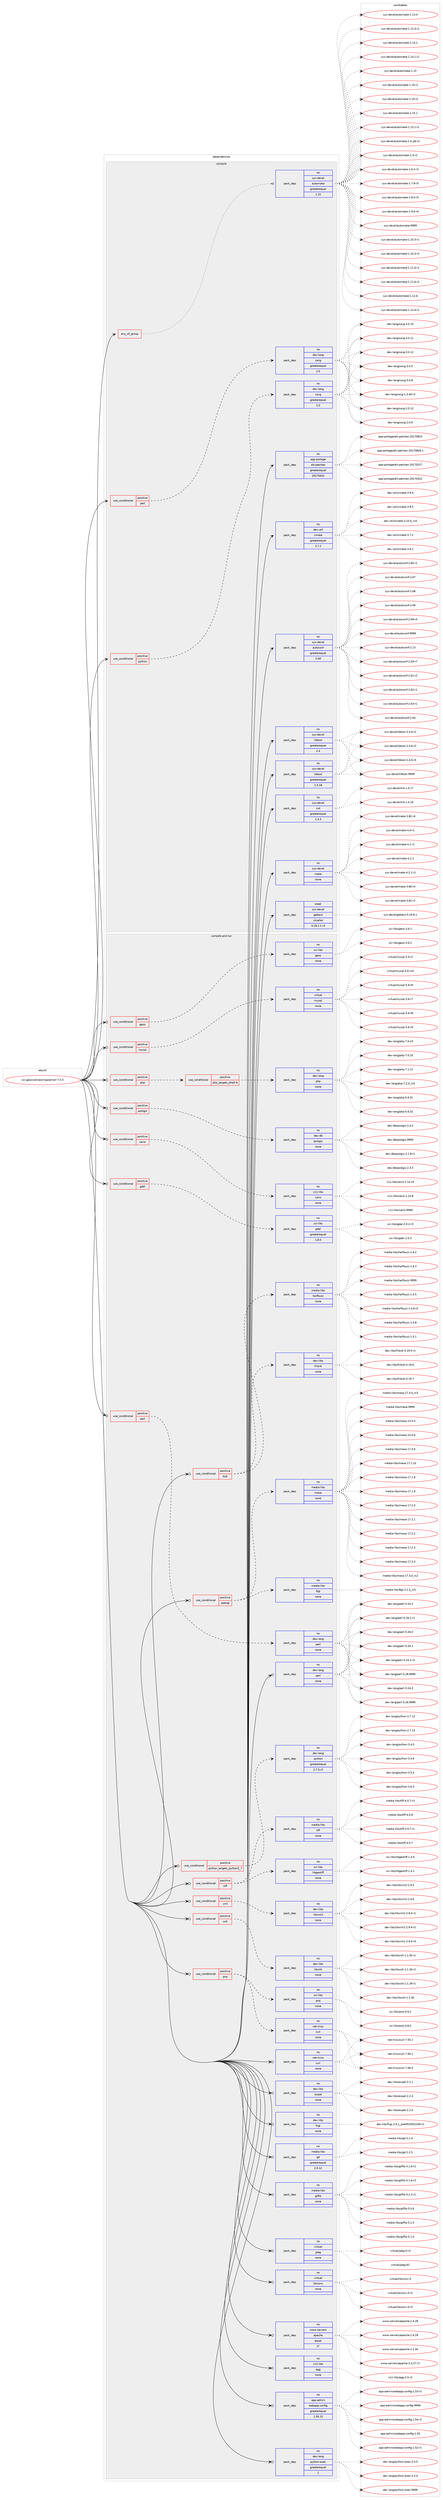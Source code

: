 digraph prolog {

# *************
# Graph options
# *************

newrank=true;
concentrate=true;
compound=true;
graph [rankdir=LR,fontname=Helvetica,fontsize=10,ranksep=1.5];#, ranksep=2.5, nodesep=0.2];
edge  [arrowhead=vee];
node  [fontname=Helvetica,fontsize=10];

# **********
# The ebuild
# **********

subgraph cluster_leftcol {
color=gray;
rank=same;
label=<<i>ebuild</i>>;
id [label="sci-geosciences/mapserver-7.0.3", color=red, width=4, href="../sci-geosciences/mapserver-7.0.3.svg"];
}

# ****************
# The dependencies
# ****************

subgraph cluster_midcol {
color=gray;
label=<<i>dependencies</i>>;
subgraph cluster_compile {
fillcolor="#eeeeee";
style=filled;
label=<<i>compile</i>>;
subgraph any7571 {
dependency448853 [label=<<TABLE BORDER="0" CELLBORDER="1" CELLSPACING="0" CELLPADDING="4"><TR><TD CELLPADDING="10">any_of_group</TD></TR></TABLE>>, shape=none, color=red];subgraph pack331064 {
dependency448854 [label=<<TABLE BORDER="0" CELLBORDER="1" CELLSPACING="0" CELLPADDING="4" WIDTH="220"><TR><TD ROWSPAN="6" CELLPADDING="30">pack_dep</TD></TR><TR><TD WIDTH="110">no</TD></TR><TR><TD>sys-devel</TD></TR><TR><TD>automake</TD></TR><TR><TD>greaterequal</TD></TR><TR><TD>1.15</TD></TR></TABLE>>, shape=none, color=blue];
}
dependency448853:e -> dependency448854:w [weight=20,style="dotted",arrowhead="oinv"];
}
id:e -> dependency448853:w [weight=20,style="solid",arrowhead="vee"];
subgraph cond109969 {
dependency448855 [label=<<TABLE BORDER="0" CELLBORDER="1" CELLSPACING="0" CELLPADDING="4"><TR><TD ROWSPAN="3" CELLPADDING="10">use_conditional</TD></TR><TR><TD>positive</TD></TR><TR><TD>perl</TD></TR></TABLE>>, shape=none, color=red];
subgraph pack331065 {
dependency448856 [label=<<TABLE BORDER="0" CELLBORDER="1" CELLSPACING="0" CELLPADDING="4" WIDTH="220"><TR><TD ROWSPAN="6" CELLPADDING="30">pack_dep</TD></TR><TR><TD WIDTH="110">no</TD></TR><TR><TD>dev-lang</TD></TR><TR><TD>swig</TD></TR><TR><TD>greaterequal</TD></TR><TR><TD>2.0</TD></TR></TABLE>>, shape=none, color=blue];
}
dependency448855:e -> dependency448856:w [weight=20,style="dashed",arrowhead="vee"];
}
id:e -> dependency448855:w [weight=20,style="solid",arrowhead="vee"];
subgraph cond109970 {
dependency448857 [label=<<TABLE BORDER="0" CELLBORDER="1" CELLSPACING="0" CELLPADDING="4"><TR><TD ROWSPAN="3" CELLPADDING="10">use_conditional</TD></TR><TR><TD>positive</TD></TR><TR><TD>python</TD></TR></TABLE>>, shape=none, color=red];
subgraph pack331066 {
dependency448858 [label=<<TABLE BORDER="0" CELLBORDER="1" CELLSPACING="0" CELLPADDING="4" WIDTH="220"><TR><TD ROWSPAN="6" CELLPADDING="30">pack_dep</TD></TR><TR><TD WIDTH="110">no</TD></TR><TR><TD>dev-lang</TD></TR><TR><TD>swig</TD></TR><TR><TD>greaterequal</TD></TR><TR><TD>2.0</TD></TR></TABLE>>, shape=none, color=blue];
}
dependency448857:e -> dependency448858:w [weight=20,style="dashed",arrowhead="vee"];
}
id:e -> dependency448857:w [weight=20,style="solid",arrowhead="vee"];
subgraph pack331067 {
dependency448859 [label=<<TABLE BORDER="0" CELLBORDER="1" CELLSPACING="0" CELLPADDING="4" WIDTH="220"><TR><TD ROWSPAN="6" CELLPADDING="30">pack_dep</TD></TR><TR><TD WIDTH="110">no</TD></TR><TR><TD>app-portage</TD></TR><TR><TD>elt-patches</TD></TR><TR><TD>greaterequal</TD></TR><TR><TD>20170422</TD></TR></TABLE>>, shape=none, color=blue];
}
id:e -> dependency448859:w [weight=20,style="solid",arrowhead="vee"];
subgraph pack331068 {
dependency448860 [label=<<TABLE BORDER="0" CELLBORDER="1" CELLSPACING="0" CELLPADDING="4" WIDTH="220"><TR><TD ROWSPAN="6" CELLPADDING="30">pack_dep</TD></TR><TR><TD WIDTH="110">no</TD></TR><TR><TD>dev-util</TD></TR><TR><TD>cmake</TD></TR><TR><TD>greaterequal</TD></TR><TR><TD>3.7.2</TD></TR></TABLE>>, shape=none, color=blue];
}
id:e -> dependency448860:w [weight=20,style="solid",arrowhead="vee"];
subgraph pack331069 {
dependency448861 [label=<<TABLE BORDER="0" CELLBORDER="1" CELLSPACING="0" CELLPADDING="4" WIDTH="220"><TR><TD ROWSPAN="6" CELLPADDING="30">pack_dep</TD></TR><TR><TD WIDTH="110">no</TD></TR><TR><TD>sys-devel</TD></TR><TR><TD>autoconf</TD></TR><TR><TD>greaterequal</TD></TR><TR><TD>2.69</TD></TR></TABLE>>, shape=none, color=blue];
}
id:e -> dependency448861:w [weight=20,style="solid",arrowhead="vee"];
subgraph pack331070 {
dependency448862 [label=<<TABLE BORDER="0" CELLBORDER="1" CELLSPACING="0" CELLPADDING="4" WIDTH="220"><TR><TD ROWSPAN="6" CELLPADDING="30">pack_dep</TD></TR><TR><TD WIDTH="110">no</TD></TR><TR><TD>sys-devel</TD></TR><TR><TD>libtool</TD></TR><TR><TD>greaterequal</TD></TR><TR><TD>1.5.18</TD></TR></TABLE>>, shape=none, color=blue];
}
id:e -> dependency448862:w [weight=20,style="solid",arrowhead="vee"];
subgraph pack331071 {
dependency448863 [label=<<TABLE BORDER="0" CELLBORDER="1" CELLSPACING="0" CELLPADDING="4" WIDTH="220"><TR><TD ROWSPAN="6" CELLPADDING="30">pack_dep</TD></TR><TR><TD WIDTH="110">no</TD></TR><TR><TD>sys-devel</TD></TR><TR><TD>libtool</TD></TR><TR><TD>greaterequal</TD></TR><TR><TD>2.4</TD></TR></TABLE>>, shape=none, color=blue];
}
id:e -> dependency448863:w [weight=20,style="solid",arrowhead="vee"];
subgraph pack331072 {
dependency448864 [label=<<TABLE BORDER="0" CELLBORDER="1" CELLSPACING="0" CELLPADDING="4" WIDTH="220"><TR><TD ROWSPAN="6" CELLPADDING="30">pack_dep</TD></TR><TR><TD WIDTH="110">no</TD></TR><TR><TD>sys-devel</TD></TR><TR><TD>m4</TD></TR><TR><TD>greaterequal</TD></TR><TR><TD>1.4.3</TD></TR></TABLE>>, shape=none, color=blue];
}
id:e -> dependency448864:w [weight=20,style="solid",arrowhead="vee"];
subgraph pack331073 {
dependency448865 [label=<<TABLE BORDER="0" CELLBORDER="1" CELLSPACING="0" CELLPADDING="4" WIDTH="220"><TR><TD ROWSPAN="6" CELLPADDING="30">pack_dep</TD></TR><TR><TD WIDTH="110">no</TD></TR><TR><TD>sys-devel</TD></TR><TR><TD>make</TD></TR><TR><TD>none</TD></TR><TR><TD></TD></TR></TABLE>>, shape=none, color=blue];
}
id:e -> dependency448865:w [weight=20,style="solid",arrowhead="vee"];
subgraph pack331074 {
dependency448866 [label=<<TABLE BORDER="0" CELLBORDER="1" CELLSPACING="0" CELLPADDING="4" WIDTH="220"><TR><TD ROWSPAN="6" CELLPADDING="30">pack_dep</TD></TR><TR><TD WIDTH="110">weak</TD></TR><TR><TD>sys-devel</TD></TR><TR><TD>gettext</TD></TR><TR><TD>smaller</TD></TR><TR><TD>0.18.1.1-r3</TD></TR></TABLE>>, shape=none, color=blue];
}
id:e -> dependency448866:w [weight=20,style="solid",arrowhead="vee"];
}
subgraph cluster_compileandrun {
fillcolor="#eeeeee";
style=filled;
label=<<i>compile and run</i>>;
subgraph cond109971 {
dependency448867 [label=<<TABLE BORDER="0" CELLBORDER="1" CELLSPACING="0" CELLPADDING="4"><TR><TD ROWSPAN="3" CELLPADDING="10">use_conditional</TD></TR><TR><TD>positive</TD></TR><TR><TD>bidi</TD></TR></TABLE>>, shape=none, color=red];
subgraph pack331075 {
dependency448868 [label=<<TABLE BORDER="0" CELLBORDER="1" CELLSPACING="0" CELLPADDING="4" WIDTH="220"><TR><TD ROWSPAN="6" CELLPADDING="30">pack_dep</TD></TR><TR><TD WIDTH="110">no</TD></TR><TR><TD>dev-libs</TD></TR><TR><TD>fribidi</TD></TR><TR><TD>none</TD></TR><TR><TD></TD></TR></TABLE>>, shape=none, color=blue];
}
dependency448867:e -> dependency448868:w [weight=20,style="dashed",arrowhead="vee"];
subgraph pack331076 {
dependency448869 [label=<<TABLE BORDER="0" CELLBORDER="1" CELLSPACING="0" CELLPADDING="4" WIDTH="220"><TR><TD ROWSPAN="6" CELLPADDING="30">pack_dep</TD></TR><TR><TD WIDTH="110">no</TD></TR><TR><TD>media-libs</TD></TR><TR><TD>harfbuzz</TD></TR><TR><TD>none</TD></TR><TR><TD></TD></TR></TABLE>>, shape=none, color=blue];
}
dependency448867:e -> dependency448869:w [weight=20,style="dashed",arrowhead="vee"];
}
id:e -> dependency448867:w [weight=20,style="solid",arrowhead="odotvee"];
subgraph cond109972 {
dependency448870 [label=<<TABLE BORDER="0" CELLBORDER="1" CELLSPACING="0" CELLPADDING="4"><TR><TD ROWSPAN="3" CELLPADDING="10">use_conditional</TD></TR><TR><TD>positive</TD></TR><TR><TD>cairo</TD></TR></TABLE>>, shape=none, color=red];
subgraph pack331077 {
dependency448871 [label=<<TABLE BORDER="0" CELLBORDER="1" CELLSPACING="0" CELLPADDING="4" WIDTH="220"><TR><TD ROWSPAN="6" CELLPADDING="30">pack_dep</TD></TR><TR><TD WIDTH="110">no</TD></TR><TR><TD>x11-libs</TD></TR><TR><TD>cairo</TD></TR><TR><TD>none</TD></TR><TR><TD></TD></TR></TABLE>>, shape=none, color=blue];
}
dependency448870:e -> dependency448871:w [weight=20,style="dashed",arrowhead="vee"];
}
id:e -> dependency448870:w [weight=20,style="solid",arrowhead="odotvee"];
subgraph cond109973 {
dependency448872 [label=<<TABLE BORDER="0" CELLBORDER="1" CELLSPACING="0" CELLPADDING="4"><TR><TD ROWSPAN="3" CELLPADDING="10">use_conditional</TD></TR><TR><TD>positive</TD></TR><TR><TD>gdal</TD></TR></TABLE>>, shape=none, color=red];
subgraph pack331078 {
dependency448873 [label=<<TABLE BORDER="0" CELLBORDER="1" CELLSPACING="0" CELLPADDING="4" WIDTH="220"><TR><TD ROWSPAN="6" CELLPADDING="30">pack_dep</TD></TR><TR><TD WIDTH="110">no</TD></TR><TR><TD>sci-libs</TD></TR><TR><TD>gdal</TD></TR><TR><TD>greaterequal</TD></TR><TR><TD>1.8.0</TD></TR></TABLE>>, shape=none, color=blue];
}
dependency448872:e -> dependency448873:w [weight=20,style="dashed",arrowhead="vee"];
}
id:e -> dependency448872:w [weight=20,style="solid",arrowhead="odotvee"];
subgraph cond109974 {
dependency448874 [label=<<TABLE BORDER="0" CELLBORDER="1" CELLSPACING="0" CELLPADDING="4"><TR><TD ROWSPAN="3" CELLPADDING="10">use_conditional</TD></TR><TR><TD>positive</TD></TR><TR><TD>geos</TD></TR></TABLE>>, shape=none, color=red];
subgraph pack331079 {
dependency448875 [label=<<TABLE BORDER="0" CELLBORDER="1" CELLSPACING="0" CELLPADDING="4" WIDTH="220"><TR><TD ROWSPAN="6" CELLPADDING="30">pack_dep</TD></TR><TR><TD WIDTH="110">no</TD></TR><TR><TD>sci-libs</TD></TR><TR><TD>geos</TD></TR><TR><TD>none</TD></TR><TR><TD></TD></TR></TABLE>>, shape=none, color=blue];
}
dependency448874:e -> dependency448875:w [weight=20,style="dashed",arrowhead="vee"];
}
id:e -> dependency448874:w [weight=20,style="solid",arrowhead="odotvee"];
subgraph cond109975 {
dependency448876 [label=<<TABLE BORDER="0" CELLBORDER="1" CELLSPACING="0" CELLPADDING="4"><TR><TD ROWSPAN="3" CELLPADDING="10">use_conditional</TD></TR><TR><TD>positive</TD></TR><TR><TD>mysql</TD></TR></TABLE>>, shape=none, color=red];
subgraph pack331080 {
dependency448877 [label=<<TABLE BORDER="0" CELLBORDER="1" CELLSPACING="0" CELLPADDING="4" WIDTH="220"><TR><TD ROWSPAN="6" CELLPADDING="30">pack_dep</TD></TR><TR><TD WIDTH="110">no</TD></TR><TR><TD>virtual</TD></TR><TR><TD>mysql</TD></TR><TR><TD>none</TD></TR><TR><TD></TD></TR></TABLE>>, shape=none, color=blue];
}
dependency448876:e -> dependency448877:w [weight=20,style="dashed",arrowhead="vee"];
}
id:e -> dependency448876:w [weight=20,style="solid",arrowhead="odotvee"];
subgraph cond109976 {
dependency448878 [label=<<TABLE BORDER="0" CELLBORDER="1" CELLSPACING="0" CELLPADDING="4"><TR><TD ROWSPAN="3" CELLPADDING="10">use_conditional</TD></TR><TR><TD>positive</TD></TR><TR><TD>opengl</TD></TR></TABLE>>, shape=none, color=red];
subgraph pack331081 {
dependency448879 [label=<<TABLE BORDER="0" CELLBORDER="1" CELLSPACING="0" CELLPADDING="4" WIDTH="220"><TR><TD ROWSPAN="6" CELLPADDING="30">pack_dep</TD></TR><TR><TD WIDTH="110">no</TD></TR><TR><TD>media-libs</TD></TR><TR><TD>ftgl</TD></TR><TR><TD>none</TD></TR><TR><TD></TD></TR></TABLE>>, shape=none, color=blue];
}
dependency448878:e -> dependency448879:w [weight=20,style="dashed",arrowhead="vee"];
subgraph pack331082 {
dependency448880 [label=<<TABLE BORDER="0" CELLBORDER="1" CELLSPACING="0" CELLPADDING="4" WIDTH="220"><TR><TD ROWSPAN="6" CELLPADDING="30">pack_dep</TD></TR><TR><TD WIDTH="110">no</TD></TR><TR><TD>media-libs</TD></TR><TR><TD>mesa</TD></TR><TR><TD>none</TD></TR><TR><TD></TD></TR></TABLE>>, shape=none, color=blue];
}
dependency448878:e -> dependency448880:w [weight=20,style="dashed",arrowhead="vee"];
}
id:e -> dependency448878:w [weight=20,style="solid",arrowhead="odotvee"];
subgraph cond109977 {
dependency448881 [label=<<TABLE BORDER="0" CELLBORDER="1" CELLSPACING="0" CELLPADDING="4"><TR><TD ROWSPAN="3" CELLPADDING="10">use_conditional</TD></TR><TR><TD>positive</TD></TR><TR><TD>perl</TD></TR></TABLE>>, shape=none, color=red];
subgraph pack331083 {
dependency448882 [label=<<TABLE BORDER="0" CELLBORDER="1" CELLSPACING="0" CELLPADDING="4" WIDTH="220"><TR><TD ROWSPAN="6" CELLPADDING="30">pack_dep</TD></TR><TR><TD WIDTH="110">no</TD></TR><TR><TD>dev-lang</TD></TR><TR><TD>perl</TD></TR><TR><TD>none</TD></TR><TR><TD></TD></TR></TABLE>>, shape=none, color=blue];
}
dependency448881:e -> dependency448882:w [weight=20,style="dashed",arrowhead="vee"];
}
id:e -> dependency448881:w [weight=20,style="solid",arrowhead="odotvee"];
subgraph cond109978 {
dependency448883 [label=<<TABLE BORDER="0" CELLBORDER="1" CELLSPACING="0" CELLPADDING="4"><TR><TD ROWSPAN="3" CELLPADDING="10">use_conditional</TD></TR><TR><TD>positive</TD></TR><TR><TD>php</TD></TR></TABLE>>, shape=none, color=red];
subgraph cond109979 {
dependency448884 [label=<<TABLE BORDER="0" CELLBORDER="1" CELLSPACING="0" CELLPADDING="4"><TR><TD ROWSPAN="3" CELLPADDING="10">use_conditional</TD></TR><TR><TD>positive</TD></TR><TR><TD>php_targets_php5-6</TD></TR></TABLE>>, shape=none, color=red];
subgraph pack331084 {
dependency448885 [label=<<TABLE BORDER="0" CELLBORDER="1" CELLSPACING="0" CELLPADDING="4" WIDTH="220"><TR><TD ROWSPAN="6" CELLPADDING="30">pack_dep</TD></TR><TR><TD WIDTH="110">no</TD></TR><TR><TD>dev-lang</TD></TR><TR><TD>php</TD></TR><TR><TD>none</TD></TR><TR><TD></TD></TR></TABLE>>, shape=none, color=blue];
}
dependency448884:e -> dependency448885:w [weight=20,style="dashed",arrowhead="vee"];
}
dependency448883:e -> dependency448884:w [weight=20,style="dashed",arrowhead="vee"];
}
id:e -> dependency448883:w [weight=20,style="solid",arrowhead="odotvee"];
subgraph cond109980 {
dependency448886 [label=<<TABLE BORDER="0" CELLBORDER="1" CELLSPACING="0" CELLPADDING="4"><TR><TD ROWSPAN="3" CELLPADDING="10">use_conditional</TD></TR><TR><TD>positive</TD></TR><TR><TD>postgis</TD></TR></TABLE>>, shape=none, color=red];
subgraph pack331085 {
dependency448887 [label=<<TABLE BORDER="0" CELLBORDER="1" CELLSPACING="0" CELLPADDING="4" WIDTH="220"><TR><TD ROWSPAN="6" CELLPADDING="30">pack_dep</TD></TR><TR><TD WIDTH="110">no</TD></TR><TR><TD>dev-db</TD></TR><TR><TD>postgis</TD></TR><TR><TD>none</TD></TR><TR><TD></TD></TR></TABLE>>, shape=none, color=blue];
}
dependency448886:e -> dependency448887:w [weight=20,style="dashed",arrowhead="vee"];
}
id:e -> dependency448886:w [weight=20,style="solid",arrowhead="odotvee"];
subgraph cond109981 {
dependency448888 [label=<<TABLE BORDER="0" CELLBORDER="1" CELLSPACING="0" CELLPADDING="4"><TR><TD ROWSPAN="3" CELLPADDING="10">use_conditional</TD></TR><TR><TD>positive</TD></TR><TR><TD>proj</TD></TR></TABLE>>, shape=none, color=red];
subgraph pack331086 {
dependency448889 [label=<<TABLE BORDER="0" CELLBORDER="1" CELLSPACING="0" CELLPADDING="4" WIDTH="220"><TR><TD ROWSPAN="6" CELLPADDING="30">pack_dep</TD></TR><TR><TD WIDTH="110">no</TD></TR><TR><TD>sci-libs</TD></TR><TR><TD>proj</TD></TR><TR><TD>none</TD></TR><TR><TD></TD></TR></TABLE>>, shape=none, color=blue];
}
dependency448888:e -> dependency448889:w [weight=20,style="dashed",arrowhead="vee"];
subgraph pack331087 {
dependency448890 [label=<<TABLE BORDER="0" CELLBORDER="1" CELLSPACING="0" CELLPADDING="4" WIDTH="220"><TR><TD ROWSPAN="6" CELLPADDING="30">pack_dep</TD></TR><TR><TD WIDTH="110">no</TD></TR><TR><TD>net-misc</TD></TR><TR><TD>curl</TD></TR><TR><TD>none</TD></TR><TR><TD></TD></TR></TABLE>>, shape=none, color=blue];
}
dependency448888:e -> dependency448890:w [weight=20,style="dashed",arrowhead="vee"];
}
id:e -> dependency448888:w [weight=20,style="solid",arrowhead="odotvee"];
subgraph cond109982 {
dependency448891 [label=<<TABLE BORDER="0" CELLBORDER="1" CELLSPACING="0" CELLPADDING="4"><TR><TD ROWSPAN="3" CELLPADDING="10">use_conditional</TD></TR><TR><TD>positive</TD></TR><TR><TD>python_targets_python2_7</TD></TR></TABLE>>, shape=none, color=red];
subgraph pack331088 {
dependency448892 [label=<<TABLE BORDER="0" CELLBORDER="1" CELLSPACING="0" CELLPADDING="4" WIDTH="220"><TR><TD ROWSPAN="6" CELLPADDING="30">pack_dep</TD></TR><TR><TD WIDTH="110">no</TD></TR><TR><TD>dev-lang</TD></TR><TR><TD>python</TD></TR><TR><TD>greaterequal</TD></TR><TR><TD>2.7.5-r2</TD></TR></TABLE>>, shape=none, color=blue];
}
dependency448891:e -> dependency448892:w [weight=20,style="dashed",arrowhead="vee"];
}
id:e -> dependency448891:w [weight=20,style="solid",arrowhead="odotvee"];
subgraph cond109983 {
dependency448893 [label=<<TABLE BORDER="0" CELLBORDER="1" CELLSPACING="0" CELLPADDING="4"><TR><TD ROWSPAN="3" CELLPADDING="10">use_conditional</TD></TR><TR><TD>positive</TD></TR><TR><TD>tiff</TD></TR></TABLE>>, shape=none, color=red];
subgraph pack331089 {
dependency448894 [label=<<TABLE BORDER="0" CELLBORDER="1" CELLSPACING="0" CELLPADDING="4" WIDTH="220"><TR><TD ROWSPAN="6" CELLPADDING="30">pack_dep</TD></TR><TR><TD WIDTH="110">no</TD></TR><TR><TD>media-libs</TD></TR><TR><TD>tiff</TD></TR><TR><TD>none</TD></TR><TR><TD></TD></TR></TABLE>>, shape=none, color=blue];
}
dependency448893:e -> dependency448894:w [weight=20,style="dashed",arrowhead="vee"];
subgraph pack331090 {
dependency448895 [label=<<TABLE BORDER="0" CELLBORDER="1" CELLSPACING="0" CELLPADDING="4" WIDTH="220"><TR><TD ROWSPAN="6" CELLPADDING="30">pack_dep</TD></TR><TR><TD WIDTH="110">no</TD></TR><TR><TD>sci-libs</TD></TR><TR><TD>libgeotiff</TD></TR><TR><TD>none</TD></TR><TR><TD></TD></TR></TABLE>>, shape=none, color=blue];
}
dependency448893:e -> dependency448895:w [weight=20,style="dashed",arrowhead="vee"];
}
id:e -> dependency448893:w [weight=20,style="solid",arrowhead="odotvee"];
subgraph cond109984 {
dependency448896 [label=<<TABLE BORDER="0" CELLBORDER="1" CELLSPACING="0" CELLPADDING="4"><TR><TD ROWSPAN="3" CELLPADDING="10">use_conditional</TD></TR><TR><TD>positive</TD></TR><TR><TD>xml</TD></TR></TABLE>>, shape=none, color=red];
subgraph pack331091 {
dependency448897 [label=<<TABLE BORDER="0" CELLBORDER="1" CELLSPACING="0" CELLPADDING="4" WIDTH="220"><TR><TD ROWSPAN="6" CELLPADDING="30">pack_dep</TD></TR><TR><TD WIDTH="110">no</TD></TR><TR><TD>dev-libs</TD></TR><TR><TD>libxml2</TD></TR><TR><TD>none</TD></TR><TR><TD></TD></TR></TABLE>>, shape=none, color=blue];
}
dependency448896:e -> dependency448897:w [weight=20,style="dashed",arrowhead="vee"];
}
id:e -> dependency448896:w [weight=20,style="solid",arrowhead="odotvee"];
subgraph cond109985 {
dependency448898 [label=<<TABLE BORDER="0" CELLBORDER="1" CELLSPACING="0" CELLPADDING="4"><TR><TD ROWSPAN="3" CELLPADDING="10">use_conditional</TD></TR><TR><TD>positive</TD></TR><TR><TD>xslt</TD></TR></TABLE>>, shape=none, color=red];
subgraph pack331092 {
dependency448899 [label=<<TABLE BORDER="0" CELLBORDER="1" CELLSPACING="0" CELLPADDING="4" WIDTH="220"><TR><TD ROWSPAN="6" CELLPADDING="30">pack_dep</TD></TR><TR><TD WIDTH="110">no</TD></TR><TR><TD>dev-libs</TD></TR><TR><TD>libxslt</TD></TR><TR><TD>none</TD></TR><TR><TD></TD></TR></TABLE>>, shape=none, color=blue];
}
dependency448898:e -> dependency448899:w [weight=20,style="dashed",arrowhead="vee"];
}
id:e -> dependency448898:w [weight=20,style="solid",arrowhead="odotvee"];
subgraph pack331093 {
dependency448900 [label=<<TABLE BORDER="0" CELLBORDER="1" CELLSPACING="0" CELLPADDING="4" WIDTH="220"><TR><TD ROWSPAN="6" CELLPADDING="30">pack_dep</TD></TR><TR><TD WIDTH="110">no</TD></TR><TR><TD>app-admin</TD></TR><TR><TD>webapp-config</TD></TR><TR><TD>greaterequal</TD></TR><TR><TD>1.50.15</TD></TR></TABLE>>, shape=none, color=blue];
}
id:e -> dependency448900:w [weight=20,style="solid",arrowhead="odotvee"];
subgraph pack331094 {
dependency448901 [label=<<TABLE BORDER="0" CELLBORDER="1" CELLSPACING="0" CELLPADDING="4" WIDTH="220"><TR><TD ROWSPAN="6" CELLPADDING="30">pack_dep</TD></TR><TR><TD WIDTH="110">no</TD></TR><TR><TD>dev-lang</TD></TR><TR><TD>perl</TD></TR><TR><TD>none</TD></TR><TR><TD></TD></TR></TABLE>>, shape=none, color=blue];
}
id:e -> dependency448901:w [weight=20,style="solid",arrowhead="odotvee"];
subgraph pack331095 {
dependency448902 [label=<<TABLE BORDER="0" CELLBORDER="1" CELLSPACING="0" CELLPADDING="4" WIDTH="220"><TR><TD ROWSPAN="6" CELLPADDING="30">pack_dep</TD></TR><TR><TD WIDTH="110">no</TD></TR><TR><TD>dev-lang</TD></TR><TR><TD>python-exec</TD></TR><TR><TD>greaterequal</TD></TR><TR><TD>2</TD></TR></TABLE>>, shape=none, color=blue];
}
id:e -> dependency448902:w [weight=20,style="solid",arrowhead="odotvee"];
subgraph pack331096 {
dependency448903 [label=<<TABLE BORDER="0" CELLBORDER="1" CELLSPACING="0" CELLPADDING="4" WIDTH="220"><TR><TD ROWSPAN="6" CELLPADDING="30">pack_dep</TD></TR><TR><TD WIDTH="110">no</TD></TR><TR><TD>dev-libs</TD></TR><TR><TD>expat</TD></TR><TR><TD>none</TD></TR><TR><TD></TD></TR></TABLE>>, shape=none, color=blue];
}
id:e -> dependency448903:w [weight=20,style="solid",arrowhead="odotvee"];
subgraph pack331097 {
dependency448904 [label=<<TABLE BORDER="0" CELLBORDER="1" CELLSPACING="0" CELLPADDING="4" WIDTH="220"><TR><TD ROWSPAN="6" CELLPADDING="30">pack_dep</TD></TR><TR><TD WIDTH="110">no</TD></TR><TR><TD>dev-libs</TD></TR><TR><TD>fcgi</TD></TR><TR><TD>none</TD></TR><TR><TD></TD></TR></TABLE>>, shape=none, color=blue];
}
id:e -> dependency448904:w [weight=20,style="solid",arrowhead="odotvee"];
subgraph pack331098 {
dependency448905 [label=<<TABLE BORDER="0" CELLBORDER="1" CELLSPACING="0" CELLPADDING="4" WIDTH="220"><TR><TD ROWSPAN="6" CELLPADDING="30">pack_dep</TD></TR><TR><TD WIDTH="110">no</TD></TR><TR><TD>media-libs</TD></TR><TR><TD>gd</TD></TR><TR><TD>greaterequal</TD></TR><TR><TD>2.0.12</TD></TR></TABLE>>, shape=none, color=blue];
}
id:e -> dependency448905:w [weight=20,style="solid",arrowhead="odotvee"];
subgraph pack331099 {
dependency448906 [label=<<TABLE BORDER="0" CELLBORDER="1" CELLSPACING="0" CELLPADDING="4" WIDTH="220"><TR><TD ROWSPAN="6" CELLPADDING="30">pack_dep</TD></TR><TR><TD WIDTH="110">no</TD></TR><TR><TD>media-libs</TD></TR><TR><TD>giflib</TD></TR><TR><TD>none</TD></TR><TR><TD></TD></TR></TABLE>>, shape=none, color=blue];
}
id:e -> dependency448906:w [weight=20,style="solid",arrowhead="odotvee"];
subgraph pack331100 {
dependency448907 [label=<<TABLE BORDER="0" CELLBORDER="1" CELLSPACING="0" CELLPADDING="4" WIDTH="220"><TR><TD ROWSPAN="6" CELLPADDING="30">pack_dep</TD></TR><TR><TD WIDTH="110">no</TD></TR><TR><TD>net-misc</TD></TR><TR><TD>curl</TD></TR><TR><TD>none</TD></TR><TR><TD></TD></TR></TABLE>>, shape=none, color=blue];
}
id:e -> dependency448907:w [weight=20,style="solid",arrowhead="odotvee"];
subgraph pack331101 {
dependency448908 [label=<<TABLE BORDER="0" CELLBORDER="1" CELLSPACING="0" CELLPADDING="4" WIDTH="220"><TR><TD ROWSPAN="6" CELLPADDING="30">pack_dep</TD></TR><TR><TD WIDTH="110">no</TD></TR><TR><TD>virtual</TD></TR><TR><TD>jpeg</TD></TR><TR><TD>none</TD></TR><TR><TD></TD></TR></TABLE>>, shape=none, color=blue];
}
id:e -> dependency448908:w [weight=20,style="solid",arrowhead="odotvee"];
subgraph pack331102 {
dependency448909 [label=<<TABLE BORDER="0" CELLBORDER="1" CELLSPACING="0" CELLPADDING="4" WIDTH="220"><TR><TD ROWSPAN="6" CELLPADDING="30">pack_dep</TD></TR><TR><TD WIDTH="110">no</TD></TR><TR><TD>virtual</TD></TR><TR><TD>libiconv</TD></TR><TR><TD>none</TD></TR><TR><TD></TD></TR></TABLE>>, shape=none, color=blue];
}
id:e -> dependency448909:w [weight=20,style="solid",arrowhead="odotvee"];
subgraph pack331103 {
dependency448910 [label=<<TABLE BORDER="0" CELLBORDER="1" CELLSPACING="0" CELLPADDING="4" WIDTH="220"><TR><TD ROWSPAN="6" CELLPADDING="30">pack_dep</TD></TR><TR><TD WIDTH="110">no</TD></TR><TR><TD>www-servers</TD></TR><TR><TD>apache</TD></TR><TR><TD>equal</TD></TR><TR><TD>2*</TD></TR></TABLE>>, shape=none, color=blue];
}
id:e -> dependency448910:w [weight=20,style="solid",arrowhead="odotvee"];
subgraph pack331104 {
dependency448911 [label=<<TABLE BORDER="0" CELLBORDER="1" CELLSPACING="0" CELLPADDING="4" WIDTH="220"><TR><TD ROWSPAN="6" CELLPADDING="30">pack_dep</TD></TR><TR><TD WIDTH="110">no</TD></TR><TR><TD>x11-libs</TD></TR><TR><TD>agg</TD></TR><TR><TD>none</TD></TR><TR><TD></TD></TR></TABLE>>, shape=none, color=blue];
}
id:e -> dependency448911:w [weight=20,style="solid",arrowhead="odotvee"];
}
subgraph cluster_run {
fillcolor="#eeeeee";
style=filled;
label=<<i>run</i>>;
}
}

# **************
# The candidates
# **************

subgraph cluster_choices {
rank=same;
color=gray;
label=<<i>candidates</i>>;

subgraph choice331064 {
color=black;
nodesep=1;
choice11512111545100101118101108479711711611110997107101454946494846514511449 [label="sys-devel/automake-1.10.3-r1", color=red, width=4,href="../sys-devel/automake-1.10.3-r1.svg"];
choice11512111545100101118101108479711711611110997107101454946494846514511450 [label="sys-devel/automake-1.10.3-r2", color=red, width=4,href="../sys-devel/automake-1.10.3-r2.svg"];
choice11512111545100101118101108479711711611110997107101454946494946544511449 [label="sys-devel/automake-1.11.6-r1", color=red, width=4,href="../sys-devel/automake-1.11.6-r1.svg"];
choice11512111545100101118101108479711711611110997107101454946494946544511450 [label="sys-devel/automake-1.11.6-r2", color=red, width=4,href="../sys-devel/automake-1.11.6-r2.svg"];
choice1151211154510010111810110847971171161111099710710145494649504654 [label="sys-devel/automake-1.12.6", color=red, width=4,href="../sys-devel/automake-1.12.6.svg"];
choice11512111545100101118101108479711711611110997107101454946495046544511449 [label="sys-devel/automake-1.12.6-r1", color=red, width=4,href="../sys-devel/automake-1.12.6-r1.svg"];
choice1151211154510010111810110847971171161111099710710145494649514652 [label="sys-devel/automake-1.13.4", color=red, width=4,href="../sys-devel/automake-1.13.4.svg"];
choice11512111545100101118101108479711711611110997107101454946495146524511449 [label="sys-devel/automake-1.13.4-r1", color=red, width=4,href="../sys-devel/automake-1.13.4-r1.svg"];
choice1151211154510010111810110847971171161111099710710145494649524649 [label="sys-devel/automake-1.14.1", color=red, width=4,href="../sys-devel/automake-1.14.1.svg"];
choice11512111545100101118101108479711711611110997107101454946495246494511449 [label="sys-devel/automake-1.14.1-r1", color=red, width=4,href="../sys-devel/automake-1.14.1-r1.svg"];
choice115121115451001011181011084797117116111109971071014549464953 [label="sys-devel/automake-1.15", color=red, width=4,href="../sys-devel/automake-1.15.svg"];
choice1151211154510010111810110847971171161111099710710145494649534511449 [label="sys-devel/automake-1.15-r1", color=red, width=4,href="../sys-devel/automake-1.15-r1.svg"];
choice1151211154510010111810110847971171161111099710710145494649534511450 [label="sys-devel/automake-1.15-r2", color=red, width=4,href="../sys-devel/automake-1.15-r2.svg"];
choice1151211154510010111810110847971171161111099710710145494649534649 [label="sys-devel/automake-1.15.1", color=red, width=4,href="../sys-devel/automake-1.15.1.svg"];
choice11512111545100101118101108479711711611110997107101454946495346494511449 [label="sys-devel/automake-1.15.1-r1", color=red, width=4,href="../sys-devel/automake-1.15.1-r1.svg"];
choice115121115451001011181011084797117116111109971071014549465295112544511450 [label="sys-devel/automake-1.4_p6-r2", color=red, width=4,href="../sys-devel/automake-1.4_p6-r2.svg"];
choice11512111545100101118101108479711711611110997107101454946534511450 [label="sys-devel/automake-1.5-r2", color=red, width=4,href="../sys-devel/automake-1.5-r2.svg"];
choice115121115451001011181011084797117116111109971071014549465446514511450 [label="sys-devel/automake-1.6.3-r2", color=red, width=4,href="../sys-devel/automake-1.6.3-r2.svg"];
choice115121115451001011181011084797117116111109971071014549465546574511451 [label="sys-devel/automake-1.7.9-r3", color=red, width=4,href="../sys-devel/automake-1.7.9-r3.svg"];
choice115121115451001011181011084797117116111109971071014549465646534511453 [label="sys-devel/automake-1.8.5-r5", color=red, width=4,href="../sys-devel/automake-1.8.5-r5.svg"];
choice115121115451001011181011084797117116111109971071014549465746544511452 [label="sys-devel/automake-1.9.6-r4", color=red, width=4,href="../sys-devel/automake-1.9.6-r4.svg"];
choice115121115451001011181011084797117116111109971071014557575757 [label="sys-devel/automake-9999", color=red, width=4,href="../sys-devel/automake-9999.svg"];
dependency448854:e -> choice11512111545100101118101108479711711611110997107101454946494846514511449:w [style=dotted,weight="100"];
dependency448854:e -> choice11512111545100101118101108479711711611110997107101454946494846514511450:w [style=dotted,weight="100"];
dependency448854:e -> choice11512111545100101118101108479711711611110997107101454946494946544511449:w [style=dotted,weight="100"];
dependency448854:e -> choice11512111545100101118101108479711711611110997107101454946494946544511450:w [style=dotted,weight="100"];
dependency448854:e -> choice1151211154510010111810110847971171161111099710710145494649504654:w [style=dotted,weight="100"];
dependency448854:e -> choice11512111545100101118101108479711711611110997107101454946495046544511449:w [style=dotted,weight="100"];
dependency448854:e -> choice1151211154510010111810110847971171161111099710710145494649514652:w [style=dotted,weight="100"];
dependency448854:e -> choice11512111545100101118101108479711711611110997107101454946495146524511449:w [style=dotted,weight="100"];
dependency448854:e -> choice1151211154510010111810110847971171161111099710710145494649524649:w [style=dotted,weight="100"];
dependency448854:e -> choice11512111545100101118101108479711711611110997107101454946495246494511449:w [style=dotted,weight="100"];
dependency448854:e -> choice115121115451001011181011084797117116111109971071014549464953:w [style=dotted,weight="100"];
dependency448854:e -> choice1151211154510010111810110847971171161111099710710145494649534511449:w [style=dotted,weight="100"];
dependency448854:e -> choice1151211154510010111810110847971171161111099710710145494649534511450:w [style=dotted,weight="100"];
dependency448854:e -> choice1151211154510010111810110847971171161111099710710145494649534649:w [style=dotted,weight="100"];
dependency448854:e -> choice11512111545100101118101108479711711611110997107101454946495346494511449:w [style=dotted,weight="100"];
dependency448854:e -> choice115121115451001011181011084797117116111109971071014549465295112544511450:w [style=dotted,weight="100"];
dependency448854:e -> choice11512111545100101118101108479711711611110997107101454946534511450:w [style=dotted,weight="100"];
dependency448854:e -> choice115121115451001011181011084797117116111109971071014549465446514511450:w [style=dotted,weight="100"];
dependency448854:e -> choice115121115451001011181011084797117116111109971071014549465546574511451:w [style=dotted,weight="100"];
dependency448854:e -> choice115121115451001011181011084797117116111109971071014549465646534511453:w [style=dotted,weight="100"];
dependency448854:e -> choice115121115451001011181011084797117116111109971071014549465746544511452:w [style=dotted,weight="100"];
dependency448854:e -> choice115121115451001011181011084797117116111109971071014557575757:w [style=dotted,weight="100"];
}
subgraph choice331065 {
color=black;
nodesep=1;
choice100101118451089711010347115119105103454946514652484511450 [label="dev-lang/swig-1.3.40-r2", color=red, width=4,href="../dev-lang/swig-1.3.40-r2.svg"];
choice10010111845108971101034711511910510345504648464950 [label="dev-lang/swig-2.0.12", color=red, width=4,href="../dev-lang/swig-2.0.12.svg"];
choice100101118451089711010347115119105103455046484657 [label="dev-lang/swig-2.0.9", color=red, width=4,href="../dev-lang/swig-2.0.9.svg"];
choice10010111845108971101034711511910510345514648464948 [label="dev-lang/swig-3.0.10", color=red, width=4,href="../dev-lang/swig-3.0.10.svg"];
choice10010111845108971101034711511910510345514648464949 [label="dev-lang/swig-3.0.11", color=red, width=4,href="../dev-lang/swig-3.0.11.svg"];
choice10010111845108971101034711511910510345514648464950 [label="dev-lang/swig-3.0.12", color=red, width=4,href="../dev-lang/swig-3.0.12.svg"];
choice100101118451089711010347115119105103455146484653 [label="dev-lang/swig-3.0.5", color=red, width=4,href="../dev-lang/swig-3.0.5.svg"];
choice100101118451089711010347115119105103455146484656 [label="dev-lang/swig-3.0.8", color=red, width=4,href="../dev-lang/swig-3.0.8.svg"];
dependency448856:e -> choice100101118451089711010347115119105103454946514652484511450:w [style=dotted,weight="100"];
dependency448856:e -> choice10010111845108971101034711511910510345504648464950:w [style=dotted,weight="100"];
dependency448856:e -> choice100101118451089711010347115119105103455046484657:w [style=dotted,weight="100"];
dependency448856:e -> choice10010111845108971101034711511910510345514648464948:w [style=dotted,weight="100"];
dependency448856:e -> choice10010111845108971101034711511910510345514648464949:w [style=dotted,weight="100"];
dependency448856:e -> choice10010111845108971101034711511910510345514648464950:w [style=dotted,weight="100"];
dependency448856:e -> choice100101118451089711010347115119105103455146484653:w [style=dotted,weight="100"];
dependency448856:e -> choice100101118451089711010347115119105103455146484656:w [style=dotted,weight="100"];
}
subgraph choice331066 {
color=black;
nodesep=1;
choice100101118451089711010347115119105103454946514652484511450 [label="dev-lang/swig-1.3.40-r2", color=red, width=4,href="../dev-lang/swig-1.3.40-r2.svg"];
choice10010111845108971101034711511910510345504648464950 [label="dev-lang/swig-2.0.12", color=red, width=4,href="../dev-lang/swig-2.0.12.svg"];
choice100101118451089711010347115119105103455046484657 [label="dev-lang/swig-2.0.9", color=red, width=4,href="../dev-lang/swig-2.0.9.svg"];
choice10010111845108971101034711511910510345514648464948 [label="dev-lang/swig-3.0.10", color=red, width=4,href="../dev-lang/swig-3.0.10.svg"];
choice10010111845108971101034711511910510345514648464949 [label="dev-lang/swig-3.0.11", color=red, width=4,href="../dev-lang/swig-3.0.11.svg"];
choice10010111845108971101034711511910510345514648464950 [label="dev-lang/swig-3.0.12", color=red, width=4,href="../dev-lang/swig-3.0.12.svg"];
choice100101118451089711010347115119105103455146484653 [label="dev-lang/swig-3.0.5", color=red, width=4,href="../dev-lang/swig-3.0.5.svg"];
choice100101118451089711010347115119105103455146484656 [label="dev-lang/swig-3.0.8", color=red, width=4,href="../dev-lang/swig-3.0.8.svg"];
dependency448858:e -> choice100101118451089711010347115119105103454946514652484511450:w [style=dotted,weight="100"];
dependency448858:e -> choice10010111845108971101034711511910510345504648464950:w [style=dotted,weight="100"];
dependency448858:e -> choice100101118451089711010347115119105103455046484657:w [style=dotted,weight="100"];
dependency448858:e -> choice10010111845108971101034711511910510345514648464948:w [style=dotted,weight="100"];
dependency448858:e -> choice10010111845108971101034711511910510345514648464949:w [style=dotted,weight="100"];
dependency448858:e -> choice10010111845108971101034711511910510345514648464950:w [style=dotted,weight="100"];
dependency448858:e -> choice100101118451089711010347115119105103455146484653:w [style=dotted,weight="100"];
dependency448858:e -> choice100101118451089711010347115119105103455146484656:w [style=dotted,weight="100"];
}
subgraph choice331067 {
color=black;
nodesep=1;
choice97112112451121111141169710310147101108116451129711699104101115455048495548514955 [label="app-portage/elt-patches-20170317", color=red, width=4,href="../app-portage/elt-patches-20170317.svg"];
choice97112112451121111141169710310147101108116451129711699104101115455048495548525050 [label="app-portage/elt-patches-20170422", color=red, width=4,href="../app-portage/elt-patches-20170422.svg"];
choice97112112451121111141169710310147101108116451129711699104101115455048495548564953 [label="app-portage/elt-patches-20170815", color=red, width=4,href="../app-portage/elt-patches-20170815.svg"];
choice971121124511211111411697103101471011081164511297116991041011154550484955485650544649 [label="app-portage/elt-patches-20170826.1", color=red, width=4,href="../app-portage/elt-patches-20170826.1.svg"];
dependency448859:e -> choice97112112451121111141169710310147101108116451129711699104101115455048495548514955:w [style=dotted,weight="100"];
dependency448859:e -> choice97112112451121111141169710310147101108116451129711699104101115455048495548525050:w [style=dotted,weight="100"];
dependency448859:e -> choice97112112451121111141169710310147101108116451129711699104101115455048495548564953:w [style=dotted,weight="100"];
dependency448859:e -> choice971121124511211111411697103101471011081164511297116991041011154550484955485650544649:w [style=dotted,weight="100"];
}
subgraph choice331068 {
color=black;
nodesep=1;
choice1001011184511711610510847991099710710145514649484648951149952 [label="dev-util/cmake-3.10.0_rc4", color=red, width=4,href="../dev-util/cmake-3.10.0_rc4.svg"];
choice10010111845117116105108479910997107101455146554650 [label="dev-util/cmake-3.7.2", color=red, width=4,href="../dev-util/cmake-3.7.2.svg"];
choice10010111845117116105108479910997107101455146564650 [label="dev-util/cmake-3.8.2", color=red, width=4,href="../dev-util/cmake-3.8.2.svg"];
choice10010111845117116105108479910997107101455146574652 [label="dev-util/cmake-3.9.4", color=red, width=4,href="../dev-util/cmake-3.9.4.svg"];
choice10010111845117116105108479910997107101455146574653 [label="dev-util/cmake-3.9.5", color=red, width=4,href="../dev-util/cmake-3.9.5.svg"];
dependency448860:e -> choice1001011184511711610510847991099710710145514649484648951149952:w [style=dotted,weight="100"];
dependency448860:e -> choice10010111845117116105108479910997107101455146554650:w [style=dotted,weight="100"];
dependency448860:e -> choice10010111845117116105108479910997107101455146564650:w [style=dotted,weight="100"];
dependency448860:e -> choice10010111845117116105108479910997107101455146574652:w [style=dotted,weight="100"];
dependency448860:e -> choice10010111845117116105108479910997107101455146574653:w [style=dotted,weight="100"];
}
subgraph choice331069 {
color=black;
nodesep=1;
choice115121115451001011181011084797117116111991111101024550464951 [label="sys-devel/autoconf-2.13", color=red, width=4,href="../sys-devel/autoconf-2.13.svg"];
choice1151211154510010111810110847971171161119911111010245504653574511455 [label="sys-devel/autoconf-2.59-r7", color=red, width=4,href="../sys-devel/autoconf-2.59-r7.svg"];
choice1151211154510010111810110847971171161119911111010245504654494511450 [label="sys-devel/autoconf-2.61-r2", color=red, width=4,href="../sys-devel/autoconf-2.61-r2.svg"];
choice1151211154510010111810110847971171161119911111010245504654504511449 [label="sys-devel/autoconf-2.62-r1", color=red, width=4,href="../sys-devel/autoconf-2.62-r1.svg"];
choice1151211154510010111810110847971171161119911111010245504654514511449 [label="sys-devel/autoconf-2.63-r1", color=red, width=4,href="../sys-devel/autoconf-2.63-r1.svg"];
choice115121115451001011181011084797117116111991111101024550465452 [label="sys-devel/autoconf-2.64", color=red, width=4,href="../sys-devel/autoconf-2.64.svg"];
choice1151211154510010111810110847971171161119911111010245504654534511449 [label="sys-devel/autoconf-2.65-r1", color=red, width=4,href="../sys-devel/autoconf-2.65-r1.svg"];
choice115121115451001011181011084797117116111991111101024550465455 [label="sys-devel/autoconf-2.67", color=red, width=4,href="../sys-devel/autoconf-2.67.svg"];
choice115121115451001011181011084797117116111991111101024550465456 [label="sys-devel/autoconf-2.68", color=red, width=4,href="../sys-devel/autoconf-2.68.svg"];
choice115121115451001011181011084797117116111991111101024550465457 [label="sys-devel/autoconf-2.69", color=red, width=4,href="../sys-devel/autoconf-2.69.svg"];
choice1151211154510010111810110847971171161119911111010245504654574511452 [label="sys-devel/autoconf-2.69-r4", color=red, width=4,href="../sys-devel/autoconf-2.69-r4.svg"];
choice115121115451001011181011084797117116111991111101024557575757 [label="sys-devel/autoconf-9999", color=red, width=4,href="../sys-devel/autoconf-9999.svg"];
dependency448861:e -> choice115121115451001011181011084797117116111991111101024550464951:w [style=dotted,weight="100"];
dependency448861:e -> choice1151211154510010111810110847971171161119911111010245504653574511455:w [style=dotted,weight="100"];
dependency448861:e -> choice1151211154510010111810110847971171161119911111010245504654494511450:w [style=dotted,weight="100"];
dependency448861:e -> choice1151211154510010111810110847971171161119911111010245504654504511449:w [style=dotted,weight="100"];
dependency448861:e -> choice1151211154510010111810110847971171161119911111010245504654514511449:w [style=dotted,weight="100"];
dependency448861:e -> choice115121115451001011181011084797117116111991111101024550465452:w [style=dotted,weight="100"];
dependency448861:e -> choice1151211154510010111810110847971171161119911111010245504654534511449:w [style=dotted,weight="100"];
dependency448861:e -> choice115121115451001011181011084797117116111991111101024550465455:w [style=dotted,weight="100"];
dependency448861:e -> choice115121115451001011181011084797117116111991111101024550465456:w [style=dotted,weight="100"];
dependency448861:e -> choice115121115451001011181011084797117116111991111101024550465457:w [style=dotted,weight="100"];
dependency448861:e -> choice1151211154510010111810110847971171161119911111010245504654574511452:w [style=dotted,weight="100"];
dependency448861:e -> choice115121115451001011181011084797117116111991111101024557575757:w [style=dotted,weight="100"];
}
subgraph choice331070 {
color=black;
nodesep=1;
choice1151211154510010111810110847108105981161111111084550465246544511450 [label="sys-devel/libtool-2.4.6-r2", color=red, width=4,href="../sys-devel/libtool-2.4.6-r2.svg"];
choice1151211154510010111810110847108105981161111111084550465246544511451 [label="sys-devel/libtool-2.4.6-r3", color=red, width=4,href="../sys-devel/libtool-2.4.6-r3.svg"];
choice1151211154510010111810110847108105981161111111084550465246544511452 [label="sys-devel/libtool-2.4.6-r4", color=red, width=4,href="../sys-devel/libtool-2.4.6-r4.svg"];
choice1151211154510010111810110847108105981161111111084557575757 [label="sys-devel/libtool-9999", color=red, width=4,href="../sys-devel/libtool-9999.svg"];
dependency448862:e -> choice1151211154510010111810110847108105981161111111084550465246544511450:w [style=dotted,weight="100"];
dependency448862:e -> choice1151211154510010111810110847108105981161111111084550465246544511451:w [style=dotted,weight="100"];
dependency448862:e -> choice1151211154510010111810110847108105981161111111084550465246544511452:w [style=dotted,weight="100"];
dependency448862:e -> choice1151211154510010111810110847108105981161111111084557575757:w [style=dotted,weight="100"];
}
subgraph choice331071 {
color=black;
nodesep=1;
choice1151211154510010111810110847108105981161111111084550465246544511450 [label="sys-devel/libtool-2.4.6-r2", color=red, width=4,href="../sys-devel/libtool-2.4.6-r2.svg"];
choice1151211154510010111810110847108105981161111111084550465246544511451 [label="sys-devel/libtool-2.4.6-r3", color=red, width=4,href="../sys-devel/libtool-2.4.6-r3.svg"];
choice1151211154510010111810110847108105981161111111084550465246544511452 [label="sys-devel/libtool-2.4.6-r4", color=red, width=4,href="../sys-devel/libtool-2.4.6-r4.svg"];
choice1151211154510010111810110847108105981161111111084557575757 [label="sys-devel/libtool-9999", color=red, width=4,href="../sys-devel/libtool-9999.svg"];
dependency448863:e -> choice1151211154510010111810110847108105981161111111084550465246544511450:w [style=dotted,weight="100"];
dependency448863:e -> choice1151211154510010111810110847108105981161111111084550465246544511451:w [style=dotted,weight="100"];
dependency448863:e -> choice1151211154510010111810110847108105981161111111084550465246544511452:w [style=dotted,weight="100"];
dependency448863:e -> choice1151211154510010111810110847108105981161111111084557575757:w [style=dotted,weight="100"];
}
subgraph choice331072 {
color=black;
nodesep=1;
choice11512111545100101118101108471095245494652464955 [label="sys-devel/m4-1.4.17", color=red, width=4,href="../sys-devel/m4-1.4.17.svg"];
choice11512111545100101118101108471095245494652464956 [label="sys-devel/m4-1.4.18", color=red, width=4,href="../sys-devel/m4-1.4.18.svg"];
dependency448864:e -> choice11512111545100101118101108471095245494652464955:w [style=dotted,weight="100"];
dependency448864:e -> choice11512111545100101118101108471095245494652464956:w [style=dotted,weight="100"];
}
subgraph choice331073 {
color=black;
nodesep=1;
choice11512111545100101118101108471099710710145514656484511452 [label="sys-devel/make-3.80-r4", color=red, width=4,href="../sys-devel/make-3.80-r4.svg"];
choice11512111545100101118101108471099710710145514656494511450 [label="sys-devel/make-3.81-r2", color=red, width=4,href="../sys-devel/make-3.81-r2.svg"];
choice11512111545100101118101108471099710710145514656504511452 [label="sys-devel/make-3.82-r4", color=red, width=4,href="../sys-devel/make-3.82-r4.svg"];
choice115121115451001011181011084710997107101455246484511449 [label="sys-devel/make-4.0-r1", color=red, width=4,href="../sys-devel/make-4.0-r1.svg"];
choice115121115451001011181011084710997107101455246494511449 [label="sys-devel/make-4.1-r1", color=red, width=4,href="../sys-devel/make-4.1-r1.svg"];
choice115121115451001011181011084710997107101455246504649 [label="sys-devel/make-4.2.1", color=red, width=4,href="../sys-devel/make-4.2.1.svg"];
choice1151211154510010111810110847109971071014552465046494511449 [label="sys-devel/make-4.2.1-r1", color=red, width=4,href="../sys-devel/make-4.2.1-r1.svg"];
dependency448865:e -> choice11512111545100101118101108471099710710145514656484511452:w [style=dotted,weight="100"];
dependency448865:e -> choice11512111545100101118101108471099710710145514656494511450:w [style=dotted,weight="100"];
dependency448865:e -> choice11512111545100101118101108471099710710145514656504511452:w [style=dotted,weight="100"];
dependency448865:e -> choice115121115451001011181011084710997107101455246484511449:w [style=dotted,weight="100"];
dependency448865:e -> choice115121115451001011181011084710997107101455246494511449:w [style=dotted,weight="100"];
dependency448865:e -> choice115121115451001011181011084710997107101455246504649:w [style=dotted,weight="100"];
dependency448865:e -> choice1151211154510010111810110847109971071014552465046494511449:w [style=dotted,weight="100"];
}
subgraph choice331074 {
color=black;
nodesep=1;
choice1151211154510010111810110847103101116116101120116454846495746564649 [label="sys-devel/gettext-0.19.8.1", color=red, width=4,href="../sys-devel/gettext-0.19.8.1.svg"];
dependency448866:e -> choice1151211154510010111810110847103101116116101120116454846495746564649:w [style=dotted,weight="100"];
}
subgraph choice331075 {
color=black;
nodesep=1;
choice10010111845108105981154710211410598105100105454846495746534511449 [label="dev-libs/fribidi-0.19.5-r1", color=red, width=4,href="../dev-libs/fribidi-0.19.5-r1.svg"];
choice1001011184510810598115471021141059810510010545484649574654 [label="dev-libs/fribidi-0.19.6", color=red, width=4,href="../dev-libs/fribidi-0.19.6.svg"];
choice1001011184510810598115471021141059810510010545484649574655 [label="dev-libs/fribidi-0.19.7", color=red, width=4,href="../dev-libs/fribidi-0.19.7.svg"];
dependency448868:e -> choice10010111845108105981154710211410598105100105454846495746534511449:w [style=dotted,weight="100"];
dependency448868:e -> choice1001011184510810598115471021141059810510010545484649574654:w [style=dotted,weight="100"];
dependency448868:e -> choice1001011184510810598115471021141059810510010545484649574655:w [style=dotted,weight="100"];
}
subgraph choice331076 {
color=black;
nodesep=1;
choice109101100105974510810598115471049711410298117122122454946524653 [label="media-libs/harfbuzz-1.4.5", color=red, width=4,href="../media-libs/harfbuzz-1.4.5.svg"];
choice1091011001059745108105981154710497114102981171221224549465246544511450 [label="media-libs/harfbuzz-1.4.6-r2", color=red, width=4,href="../media-libs/harfbuzz-1.4.6-r2.svg"];
choice109101100105974510810598115471049711410298117122122454946524656 [label="media-libs/harfbuzz-1.4.8", color=red, width=4,href="../media-libs/harfbuzz-1.4.8.svg"];
choice109101100105974510810598115471049711410298117122122454946534649 [label="media-libs/harfbuzz-1.5.1", color=red, width=4,href="../media-libs/harfbuzz-1.5.1.svg"];
choice109101100105974510810598115471049711410298117122122454946544650 [label="media-libs/harfbuzz-1.6.2", color=red, width=4,href="../media-libs/harfbuzz-1.6.2.svg"];
choice109101100105974510810598115471049711410298117122122454946544651 [label="media-libs/harfbuzz-1.6.3", color=red, width=4,href="../media-libs/harfbuzz-1.6.3.svg"];
choice1091011001059745108105981154710497114102981171221224557575757 [label="media-libs/harfbuzz-9999", color=red, width=4,href="../media-libs/harfbuzz-9999.svg"];
dependency448869:e -> choice109101100105974510810598115471049711410298117122122454946524653:w [style=dotted,weight="100"];
dependency448869:e -> choice1091011001059745108105981154710497114102981171221224549465246544511450:w [style=dotted,weight="100"];
dependency448869:e -> choice109101100105974510810598115471049711410298117122122454946524656:w [style=dotted,weight="100"];
dependency448869:e -> choice109101100105974510810598115471049711410298117122122454946534649:w [style=dotted,weight="100"];
dependency448869:e -> choice109101100105974510810598115471049711410298117122122454946544650:w [style=dotted,weight="100"];
dependency448869:e -> choice109101100105974510810598115471049711410298117122122454946544651:w [style=dotted,weight="100"];
dependency448869:e -> choice1091011001059745108105981154710497114102981171221224557575757:w [style=dotted,weight="100"];
}
subgraph choice331077 {
color=black;
nodesep=1;
choice120494945108105981154799971051141114549464952464948 [label="x11-libs/cairo-1.14.10", color=red, width=4,href="../x11-libs/cairo-1.14.10.svg"];
choice1204949451081059811547999710511411145494649524656 [label="x11-libs/cairo-1.14.8", color=red, width=4,href="../x11-libs/cairo-1.14.8.svg"];
choice120494945108105981154799971051141114557575757 [label="x11-libs/cairo-9999", color=red, width=4,href="../x11-libs/cairo-9999.svg"];
dependency448871:e -> choice120494945108105981154799971051141114549464952464948:w [style=dotted,weight="100"];
dependency448871:e -> choice1204949451081059811547999710511411145494649524656:w [style=dotted,weight="100"];
dependency448871:e -> choice120494945108105981154799971051141114557575757:w [style=dotted,weight="100"];
}
subgraph choice331078 {
color=black;
nodesep=1;
choice11599105451081059811547103100971084550464846504511451 [label="sci-libs/gdal-2.0.2-r3", color=red, width=4,href="../sci-libs/gdal-2.0.2-r3.svg"];
choice1159910545108105981154710310097108455046484651 [label="sci-libs/gdal-2.0.3", color=red, width=4,href="../sci-libs/gdal-2.0.3.svg"];
dependency448873:e -> choice11599105451081059811547103100971084550464846504511451:w [style=dotted,weight="100"];
dependency448873:e -> choice1159910545108105981154710310097108455046484651:w [style=dotted,weight="100"];
}
subgraph choice331079 {
color=black;
nodesep=1;
choice11599105451081059811547103101111115455146544649 [label="sci-libs/geos-3.6.1", color=red, width=4,href="../sci-libs/geos-3.6.1.svg"];
choice11599105451081059811547103101111115455146544650 [label="sci-libs/geos-3.6.2", color=red, width=4,href="../sci-libs/geos-3.6.2.svg"];
dependency448875:e -> choice11599105451081059811547103101111115455146544649:w [style=dotted,weight="100"];
dependency448875:e -> choice11599105451081059811547103101111115455146544650:w [style=dotted,weight="100"];
}
subgraph choice331080 {
color=black;
nodesep=1;
choice1181051141161179710847109121115113108455346534511449 [label="virtual/mysql-5.5-r1", color=red, width=4,href="../virtual/mysql-5.5-r1.svg"];
choice118105114116117971084710912111511310845534654451144948 [label="virtual/mysql-5.6-r10", color=red, width=4,href="../virtual/mysql-5.6-r10.svg"];
choice1181051141161179710847109121115113108455346544511454 [label="virtual/mysql-5.6-r6", color=red, width=4,href="../virtual/mysql-5.6-r6.svg"];
choice1181051141161179710847109121115113108455346544511455 [label="virtual/mysql-5.6-r7", color=red, width=4,href="../virtual/mysql-5.6-r7.svg"];
choice1181051141161179710847109121115113108455346544511456 [label="virtual/mysql-5.6-r8", color=red, width=4,href="../virtual/mysql-5.6-r8.svg"];
choice1181051141161179710847109121115113108455346544511457 [label="virtual/mysql-5.6-r9", color=red, width=4,href="../virtual/mysql-5.6-r9.svg"];
dependency448877:e -> choice1181051141161179710847109121115113108455346534511449:w [style=dotted,weight="100"];
dependency448877:e -> choice118105114116117971084710912111511310845534654451144948:w [style=dotted,weight="100"];
dependency448877:e -> choice1181051141161179710847109121115113108455346544511454:w [style=dotted,weight="100"];
dependency448877:e -> choice1181051141161179710847109121115113108455346544511455:w [style=dotted,weight="100"];
dependency448877:e -> choice1181051141161179710847109121115113108455346544511456:w [style=dotted,weight="100"];
dependency448877:e -> choice1181051141161179710847109121115113108455346544511457:w [style=dotted,weight="100"];
}
subgraph choice331081 {
color=black;
nodesep=1;
choice10910110010597451081059811547102116103108455046494651951149953 [label="media-libs/ftgl-2.1.3_rc5", color=red, width=4,href="../media-libs/ftgl-2.1.3_rc5.svg"];
dependency448879:e -> choice10910110010597451081059811547102116103108455046494651951149953:w [style=dotted,weight="100"];
}
subgraph choice331082 {
color=black;
nodesep=1;
choice109101100105974510810598115471091011159745495146484653 [label="media-libs/mesa-13.0.5", color=red, width=4,href="../media-libs/mesa-13.0.5.svg"];
choice109101100105974510810598115471091011159745495146484654 [label="media-libs/mesa-13.0.6", color=red, width=4,href="../media-libs/mesa-13.0.6.svg"];
choice109101100105974510810598115471091011159745495546484654 [label="media-libs/mesa-17.0.6", color=red, width=4,href="../media-libs/mesa-17.0.6.svg"];
choice10910110010597451081059811547109101115974549554649464948 [label="media-libs/mesa-17.1.10", color=red, width=4,href="../media-libs/mesa-17.1.10.svg"];
choice109101100105974510810598115471091011159745495546494656 [label="media-libs/mesa-17.1.8", color=red, width=4,href="../media-libs/mesa-17.1.8.svg"];
choice109101100105974510810598115471091011159745495546494657 [label="media-libs/mesa-17.1.9", color=red, width=4,href="../media-libs/mesa-17.1.9.svg"];
choice109101100105974510810598115471091011159745495546504648 [label="media-libs/mesa-17.2.0", color=red, width=4,href="../media-libs/mesa-17.2.0.svg"];
choice109101100105974510810598115471091011159745495546504649 [label="media-libs/mesa-17.2.1", color=red, width=4,href="../media-libs/mesa-17.2.1.svg"];
choice109101100105974510810598115471091011159745495546504650 [label="media-libs/mesa-17.2.2", color=red, width=4,href="../media-libs/mesa-17.2.2.svg"];
choice109101100105974510810598115471091011159745495546504651 [label="media-libs/mesa-17.2.3", color=red, width=4,href="../media-libs/mesa-17.2.3.svg"];
choice109101100105974510810598115471091011159745495546504652 [label="media-libs/mesa-17.2.4", color=red, width=4,href="../media-libs/mesa-17.2.4.svg"];
choice109101100105974510810598115471091011159745495546514648951149950 [label="media-libs/mesa-17.3.0_rc2", color=red, width=4,href="../media-libs/mesa-17.3.0_rc2.svg"];
choice109101100105974510810598115471091011159745495546514648951149951 [label="media-libs/mesa-17.3.0_rc3", color=red, width=4,href="../media-libs/mesa-17.3.0_rc3.svg"];
choice10910110010597451081059811547109101115974557575757 [label="media-libs/mesa-9999", color=red, width=4,href="../media-libs/mesa-9999.svg"];
dependency448880:e -> choice109101100105974510810598115471091011159745495146484653:w [style=dotted,weight="100"];
dependency448880:e -> choice109101100105974510810598115471091011159745495146484654:w [style=dotted,weight="100"];
dependency448880:e -> choice109101100105974510810598115471091011159745495546484654:w [style=dotted,weight="100"];
dependency448880:e -> choice10910110010597451081059811547109101115974549554649464948:w [style=dotted,weight="100"];
dependency448880:e -> choice109101100105974510810598115471091011159745495546494656:w [style=dotted,weight="100"];
dependency448880:e -> choice109101100105974510810598115471091011159745495546494657:w [style=dotted,weight="100"];
dependency448880:e -> choice109101100105974510810598115471091011159745495546504648:w [style=dotted,weight="100"];
dependency448880:e -> choice109101100105974510810598115471091011159745495546504649:w [style=dotted,weight="100"];
dependency448880:e -> choice109101100105974510810598115471091011159745495546504650:w [style=dotted,weight="100"];
dependency448880:e -> choice109101100105974510810598115471091011159745495546504651:w [style=dotted,weight="100"];
dependency448880:e -> choice109101100105974510810598115471091011159745495546504652:w [style=dotted,weight="100"];
dependency448880:e -> choice109101100105974510810598115471091011159745495546514648951149950:w [style=dotted,weight="100"];
dependency448880:e -> choice109101100105974510810598115471091011159745495546514648951149951:w [style=dotted,weight="100"];
dependency448880:e -> choice10910110010597451081059811547109101115974557575757:w [style=dotted,weight="100"];
}
subgraph choice331083 {
color=black;
nodesep=1;
choice100101118451089711010347112101114108455346505246494511450 [label="dev-lang/perl-5.24.1-r2", color=red, width=4,href="../dev-lang/perl-5.24.1-r2.svg"];
choice10010111845108971101034711210111410845534650524650 [label="dev-lang/perl-5.24.2", color=red, width=4,href="../dev-lang/perl-5.24.2.svg"];
choice10010111845108971101034711210111410845534650524651 [label="dev-lang/perl-5.24.3", color=red, width=4,href="../dev-lang/perl-5.24.3.svg"];
choice10010111845108971101034711210111410845534650544648 [label="dev-lang/perl-5.26.0", color=red, width=4,href="../dev-lang/perl-5.26.0.svg"];
choice10010111845108971101034711210111410845534650544649 [label="dev-lang/perl-5.26.1", color=red, width=4,href="../dev-lang/perl-5.26.1.svg"];
choice100101118451089711010347112101114108455346505446494511449 [label="dev-lang/perl-5.26.1-r1", color=red, width=4,href="../dev-lang/perl-5.26.1-r1.svg"];
choice10010111845108971101034711210111410845534650544657575757 [label="dev-lang/perl-5.26.9999", color=red, width=4,href="../dev-lang/perl-5.26.9999.svg"];
choice10010111845108971101034711210111410845534650564657575757 [label="dev-lang/perl-5.28.9999", color=red, width=4,href="../dev-lang/perl-5.28.9999.svg"];
dependency448882:e -> choice100101118451089711010347112101114108455346505246494511450:w [style=dotted,weight="100"];
dependency448882:e -> choice10010111845108971101034711210111410845534650524650:w [style=dotted,weight="100"];
dependency448882:e -> choice10010111845108971101034711210111410845534650524651:w [style=dotted,weight="100"];
dependency448882:e -> choice10010111845108971101034711210111410845534650544648:w [style=dotted,weight="100"];
dependency448882:e -> choice10010111845108971101034711210111410845534650544649:w [style=dotted,weight="100"];
dependency448882:e -> choice100101118451089711010347112101114108455346505446494511449:w [style=dotted,weight="100"];
dependency448882:e -> choice10010111845108971101034711210111410845534650544657575757:w [style=dotted,weight="100"];
dependency448882:e -> choice10010111845108971101034711210111410845534650564657575757:w [style=dotted,weight="100"];
}
subgraph choice331084 {
color=black;
nodesep=1;
choice10010111845108971101034711210411245534654465149 [label="dev-lang/php-5.6.31", color=red, width=4,href="../dev-lang/php-5.6.31.svg"];
choice10010111845108971101034711210411245534654465150 [label="dev-lang/php-5.6.32", color=red, width=4,href="../dev-lang/php-5.6.32.svg"];
choice10010111845108971101034711210411245554648465051 [label="dev-lang/php-7.0.23", color=red, width=4,href="../dev-lang/php-7.0.23.svg"];
choice10010111845108971101034711210411245554648465053 [label="dev-lang/php-7.0.25", color=red, width=4,href="../dev-lang/php-7.0.25.svg"];
choice10010111845108971101034711210411245554649464949 [label="dev-lang/php-7.1.11", color=red, width=4,href="../dev-lang/php-7.1.11.svg"];
choice100101118451089711010347112104112455546504648951149953 [label="dev-lang/php-7.2.0_rc5", color=red, width=4,href="../dev-lang/php-7.2.0_rc5.svg"];
dependency448885:e -> choice10010111845108971101034711210411245534654465149:w [style=dotted,weight="100"];
dependency448885:e -> choice10010111845108971101034711210411245534654465150:w [style=dotted,weight="100"];
dependency448885:e -> choice10010111845108971101034711210411245554648465051:w [style=dotted,weight="100"];
dependency448885:e -> choice10010111845108971101034711210411245554648465053:w [style=dotted,weight="100"];
dependency448885:e -> choice10010111845108971101034711210411245554649464949:w [style=dotted,weight="100"];
dependency448885:e -> choice100101118451089711010347112104112455546504648951149953:w [style=dotted,weight="100"];
}
subgraph choice331085 {
color=black;
nodesep=1;
choice1001011184510098471121111151161031051154550464946564511449 [label="dev-db/postgis-2.1.8-r1", color=red, width=4,href="../dev-db/postgis-2.1.8-r1.svg"];
choice100101118451009847112111115116103105115455046514651 [label="dev-db/postgis-2.3.3", color=red, width=4,href="../dev-db/postgis-2.3.3.svg"];
choice100101118451009847112111115116103105115455046524648 [label="dev-db/postgis-2.4.0", color=red, width=4,href="../dev-db/postgis-2.4.0.svg"];
choice1001011184510098471121111151161031051154557575757 [label="dev-db/postgis-9999", color=red, width=4,href="../dev-db/postgis-9999.svg"];
dependency448887:e -> choice1001011184510098471121111151161031051154550464946564511449:w [style=dotted,weight="100"];
dependency448887:e -> choice100101118451009847112111115116103105115455046514651:w [style=dotted,weight="100"];
dependency448887:e -> choice100101118451009847112111115116103105115455046524648:w [style=dotted,weight="100"];
dependency448887:e -> choice1001011184510098471121111151161031051154557575757:w [style=dotted,weight="100"];
}
subgraph choice331086 {
color=black;
nodesep=1;
choice11599105451081059811547112114111106455246564648 [label="sci-libs/proj-4.8.0", color=red, width=4,href="../sci-libs/proj-4.8.0.svg"];
choice11599105451081059811547112114111106455246574650 [label="sci-libs/proj-4.9.2", color=red, width=4,href="../sci-libs/proj-4.9.2.svg"];
dependency448889:e -> choice11599105451081059811547112114111106455246564648:w [style=dotted,weight="100"];
dependency448889:e -> choice11599105451081059811547112114111106455246574650:w [style=dotted,weight="100"];
}
subgraph choice331087 {
color=black;
nodesep=1;
choice1101011164510910511599479911711410845554653534649 [label="net-misc/curl-7.55.1", color=red, width=4,href="../net-misc/curl-7.55.1.svg"];
choice1101011164510910511599479911711410845554653544648 [label="net-misc/curl-7.56.0", color=red, width=4,href="../net-misc/curl-7.56.0.svg"];
choice1101011164510910511599479911711410845554653544649 [label="net-misc/curl-7.56.1", color=red, width=4,href="../net-misc/curl-7.56.1.svg"];
dependency448890:e -> choice1101011164510910511599479911711410845554653534649:w [style=dotted,weight="100"];
dependency448890:e -> choice1101011164510910511599479911711410845554653544648:w [style=dotted,weight="100"];
dependency448890:e -> choice1101011164510910511599479911711410845554653544649:w [style=dotted,weight="100"];
}
subgraph choice331088 {
color=black;
nodesep=1;
choice10010111845108971101034711212111610411111045504655464950 [label="dev-lang/python-2.7.12", color=red, width=4,href="../dev-lang/python-2.7.12.svg"];
choice10010111845108971101034711212111610411111045504655464952 [label="dev-lang/python-2.7.14", color=red, width=4,href="../dev-lang/python-2.7.14.svg"];
choice100101118451089711010347112121116104111110455146524653 [label="dev-lang/python-3.4.5", color=red, width=4,href="../dev-lang/python-3.4.5.svg"];
choice100101118451089711010347112121116104111110455146524654 [label="dev-lang/python-3.4.6", color=red, width=4,href="../dev-lang/python-3.4.6.svg"];
choice100101118451089711010347112121116104111110455146534652 [label="dev-lang/python-3.5.4", color=red, width=4,href="../dev-lang/python-3.5.4.svg"];
choice100101118451089711010347112121116104111110455146544651 [label="dev-lang/python-3.6.3", color=red, width=4,href="../dev-lang/python-3.6.3.svg"];
dependency448892:e -> choice10010111845108971101034711212111610411111045504655464950:w [style=dotted,weight="100"];
dependency448892:e -> choice10010111845108971101034711212111610411111045504655464952:w [style=dotted,weight="100"];
dependency448892:e -> choice100101118451089711010347112121116104111110455146524653:w [style=dotted,weight="100"];
dependency448892:e -> choice100101118451089711010347112121116104111110455146524654:w [style=dotted,weight="100"];
dependency448892:e -> choice100101118451089711010347112121116104111110455146534652:w [style=dotted,weight="100"];
dependency448892:e -> choice100101118451089711010347112121116104111110455146544651:w [style=dotted,weight="100"];
}
subgraph choice331089 {
color=black;
nodesep=1;
choice109101100105974510810598115471161051021024551465746554511449 [label="media-libs/tiff-3.9.7-r1", color=red, width=4,href="../media-libs/tiff-3.9.7-r1.svg"];
choice10910110010597451081059811547116105102102455246484655 [label="media-libs/tiff-4.0.7", color=red, width=4,href="../media-libs/tiff-4.0.7.svg"];
choice109101100105974510810598115471161051021024552464846554511451 [label="media-libs/tiff-4.0.7-r3", color=red, width=4,href="../media-libs/tiff-4.0.7-r3.svg"];
choice10910110010597451081059811547116105102102455246484656 [label="media-libs/tiff-4.0.8", color=red, width=4,href="../media-libs/tiff-4.0.8.svg"];
dependency448894:e -> choice109101100105974510810598115471161051021024551465746554511449:w [style=dotted,weight="100"];
dependency448894:e -> choice10910110010597451081059811547116105102102455246484655:w [style=dotted,weight="100"];
dependency448894:e -> choice109101100105974510810598115471161051021024552464846554511451:w [style=dotted,weight="100"];
dependency448894:e -> choice10910110010597451081059811547116105102102455246484656:w [style=dotted,weight="100"];
}
subgraph choice331090 {
color=black;
nodesep=1;
choice1159910545108105981154710810598103101111116105102102454946524648 [label="sci-libs/libgeotiff-1.4.0", color=red, width=4,href="../sci-libs/libgeotiff-1.4.0.svg"];
choice1159910545108105981154710810598103101111116105102102454946524649 [label="sci-libs/libgeotiff-1.4.1", color=red, width=4,href="../sci-libs/libgeotiff-1.4.1.svg"];
dependency448895:e -> choice1159910545108105981154710810598103101111116105102102454946524648:w [style=dotted,weight="100"];
dependency448895:e -> choice1159910545108105981154710810598103101111116105102102454946524649:w [style=dotted,weight="100"];
}
subgraph choice331091 {
color=black;
nodesep=1;
choice10010111845108105981154710810598120109108504550465746524511449 [label="dev-libs/libxml2-2.9.4-r1", color=red, width=4,href="../dev-libs/libxml2-2.9.4-r1.svg"];
choice10010111845108105981154710810598120109108504550465746524511450 [label="dev-libs/libxml2-2.9.4-r2", color=red, width=4,href="../dev-libs/libxml2-2.9.4-r2.svg"];
choice10010111845108105981154710810598120109108504550465746524511451 [label="dev-libs/libxml2-2.9.4-r3", color=red, width=4,href="../dev-libs/libxml2-2.9.4-r3.svg"];
choice1001011184510810598115471081059812010910850455046574653 [label="dev-libs/libxml2-2.9.5", color=red, width=4,href="../dev-libs/libxml2-2.9.5.svg"];
choice1001011184510810598115471081059812010910850455046574654 [label="dev-libs/libxml2-2.9.6", color=red, width=4,href="../dev-libs/libxml2-2.9.6.svg"];
dependency448897:e -> choice10010111845108105981154710810598120109108504550465746524511449:w [style=dotted,weight="100"];
dependency448897:e -> choice10010111845108105981154710810598120109108504550465746524511450:w [style=dotted,weight="100"];
dependency448897:e -> choice10010111845108105981154710810598120109108504550465746524511451:w [style=dotted,weight="100"];
dependency448897:e -> choice1001011184510810598115471081059812010910850455046574653:w [style=dotted,weight="100"];
dependency448897:e -> choice1001011184510810598115471081059812010910850455046574654:w [style=dotted,weight="100"];
}
subgraph choice331092 {
color=black;
nodesep=1;
choice10010111845108105981154710810598120115108116454946494650574511449 [label="dev-libs/libxslt-1.1.29-r1", color=red, width=4,href="../dev-libs/libxslt-1.1.29-r1.svg"];
choice1001011184510810598115471081059812011510811645494649465148 [label="dev-libs/libxslt-1.1.30", color=red, width=4,href="../dev-libs/libxslt-1.1.30.svg"];
choice10010111845108105981154710810598120115108116454946494651484511449 [label="dev-libs/libxslt-1.1.30-r1", color=red, width=4,href="../dev-libs/libxslt-1.1.30-r1.svg"];
choice10010111845108105981154710810598120115108116454946494651484511450 [label="dev-libs/libxslt-1.1.30-r2", color=red, width=4,href="../dev-libs/libxslt-1.1.30-r2.svg"];
dependency448899:e -> choice10010111845108105981154710810598120115108116454946494650574511449:w [style=dotted,weight="100"];
dependency448899:e -> choice1001011184510810598115471081059812011510811645494649465148:w [style=dotted,weight="100"];
dependency448899:e -> choice10010111845108105981154710810598120115108116454946494651484511449:w [style=dotted,weight="100"];
dependency448899:e -> choice10010111845108105981154710810598120115108116454946494651484511450:w [style=dotted,weight="100"];
}
subgraph choice331093 {
color=black;
nodesep=1;
choice971121124597100109105110471191019897112112459911111010210510345494653504511449 [label="app-admin/webapp-config-1.52-r1", color=red, width=4,href="../app-admin/webapp-config-1.52-r1.svg"];
choice971121124597100109105110471191019897112112459911111010210510345494653514511450 [label="app-admin/webapp-config-1.53-r2", color=red, width=4,href="../app-admin/webapp-config-1.53-r2.svg"];
choice971121124597100109105110471191019897112112459911111010210510345494653524511450 [label="app-admin/webapp-config-1.54-r2", color=red, width=4,href="../app-admin/webapp-config-1.54-r2.svg"];
choice97112112459710010910511047119101989711211245991111101021051034549465353 [label="app-admin/webapp-config-1.55", color=red, width=4,href="../app-admin/webapp-config-1.55.svg"];
choice97112112459710010910511047119101989711211245991111101021051034557575757 [label="app-admin/webapp-config-9999", color=red, width=4,href="../app-admin/webapp-config-9999.svg"];
dependency448900:e -> choice971121124597100109105110471191019897112112459911111010210510345494653504511449:w [style=dotted,weight="100"];
dependency448900:e -> choice971121124597100109105110471191019897112112459911111010210510345494653514511450:w [style=dotted,weight="100"];
dependency448900:e -> choice971121124597100109105110471191019897112112459911111010210510345494653524511450:w [style=dotted,weight="100"];
dependency448900:e -> choice97112112459710010910511047119101989711211245991111101021051034549465353:w [style=dotted,weight="100"];
dependency448900:e -> choice97112112459710010910511047119101989711211245991111101021051034557575757:w [style=dotted,weight="100"];
}
subgraph choice331094 {
color=black;
nodesep=1;
choice100101118451089711010347112101114108455346505246494511450 [label="dev-lang/perl-5.24.1-r2", color=red, width=4,href="../dev-lang/perl-5.24.1-r2.svg"];
choice10010111845108971101034711210111410845534650524650 [label="dev-lang/perl-5.24.2", color=red, width=4,href="../dev-lang/perl-5.24.2.svg"];
choice10010111845108971101034711210111410845534650524651 [label="dev-lang/perl-5.24.3", color=red, width=4,href="../dev-lang/perl-5.24.3.svg"];
choice10010111845108971101034711210111410845534650544648 [label="dev-lang/perl-5.26.0", color=red, width=4,href="../dev-lang/perl-5.26.0.svg"];
choice10010111845108971101034711210111410845534650544649 [label="dev-lang/perl-5.26.1", color=red, width=4,href="../dev-lang/perl-5.26.1.svg"];
choice100101118451089711010347112101114108455346505446494511449 [label="dev-lang/perl-5.26.1-r1", color=red, width=4,href="../dev-lang/perl-5.26.1-r1.svg"];
choice10010111845108971101034711210111410845534650544657575757 [label="dev-lang/perl-5.26.9999", color=red, width=4,href="../dev-lang/perl-5.26.9999.svg"];
choice10010111845108971101034711210111410845534650564657575757 [label="dev-lang/perl-5.28.9999", color=red, width=4,href="../dev-lang/perl-5.28.9999.svg"];
dependency448901:e -> choice100101118451089711010347112101114108455346505246494511450:w [style=dotted,weight="100"];
dependency448901:e -> choice10010111845108971101034711210111410845534650524650:w [style=dotted,weight="100"];
dependency448901:e -> choice10010111845108971101034711210111410845534650524651:w [style=dotted,weight="100"];
dependency448901:e -> choice10010111845108971101034711210111410845534650544648:w [style=dotted,weight="100"];
dependency448901:e -> choice10010111845108971101034711210111410845534650544649:w [style=dotted,weight="100"];
dependency448901:e -> choice100101118451089711010347112101114108455346505446494511449:w [style=dotted,weight="100"];
dependency448901:e -> choice10010111845108971101034711210111410845534650544657575757:w [style=dotted,weight="100"];
dependency448901:e -> choice10010111845108971101034711210111410845534650564657575757:w [style=dotted,weight="100"];
}
subgraph choice331095 {
color=black;
nodesep=1;
choice1001011184510897110103471121211161041111104510112010199455046524652 [label="dev-lang/python-exec-2.4.4", color=red, width=4,href="../dev-lang/python-exec-2.4.4.svg"];
choice1001011184510897110103471121211161041111104510112010199455046524653 [label="dev-lang/python-exec-2.4.5", color=red, width=4,href="../dev-lang/python-exec-2.4.5.svg"];
choice10010111845108971101034711212111610411111045101120101994557575757 [label="dev-lang/python-exec-9999", color=red, width=4,href="../dev-lang/python-exec-9999.svg"];
dependency448902:e -> choice1001011184510897110103471121211161041111104510112010199455046524652:w [style=dotted,weight="100"];
dependency448902:e -> choice1001011184510897110103471121211161041111104510112010199455046524653:w [style=dotted,weight="100"];
dependency448902:e -> choice10010111845108971101034711212111610411111045101120101994557575757:w [style=dotted,weight="100"];
}
subgraph choice331096 {
color=black;
nodesep=1;
choice10010111845108105981154710112011297116455046504649 [label="dev-libs/expat-2.2.1", color=red, width=4,href="../dev-libs/expat-2.2.1.svg"];
choice10010111845108105981154710112011297116455046504652 [label="dev-libs/expat-2.2.4", color=red, width=4,href="../dev-libs/expat-2.2.4.svg"];
choice10010111845108105981154710112011297116455046504653 [label="dev-libs/expat-2.2.5", color=red, width=4,href="../dev-libs/expat-2.2.5.svg"];
dependency448903:e -> choice10010111845108105981154710112011297116455046504649:w [style=dotted,weight="100"];
dependency448903:e -> choice10010111845108105981154710112011297116455046504652:w [style=dotted,weight="100"];
dependency448903:e -> choice10010111845108105981154710112011297116455046504653:w [style=dotted,weight="100"];
}
subgraph choice331097 {
color=black;
nodesep=1;
choice1001011184510810598115471029910310545504652464995112114101485749484853505052574511450 [label="dev-libs/fcgi-2.4.1_pre0910052249-r2", color=red, width=4,href="../dev-libs/fcgi-2.4.1_pre0910052249-r2.svg"];
dependency448904:e -> choice1001011184510810598115471029910310545504652464995112114101485749484853505052574511450:w [style=dotted,weight="100"];
}
subgraph choice331098 {
color=black;
nodesep=1;
choice10910110010597451081059811547103100455046504652 [label="media-libs/gd-2.2.4", color=red, width=4,href="../media-libs/gd-2.2.4.svg"];
choice10910110010597451081059811547103100455046504653 [label="media-libs/gd-2.2.5", color=red, width=4,href="../media-libs/gd-2.2.5.svg"];
dependency448905:e -> choice10910110010597451081059811547103100455046504652:w [style=dotted,weight="100"];
dependency448905:e -> choice10910110010597451081059811547103100455046504653:w [style=dotted,weight="100"];
}
subgraph choice331099 {
color=black;
nodesep=1;
choice10910110010597451081059811547103105102108105984552464946544511450 [label="media-libs/giflib-4.1.6-r2", color=red, width=4,href="../media-libs/giflib-4.1.6-r2.svg"];
choice10910110010597451081059811547103105102108105984552464946544511451 [label="media-libs/giflib-4.1.6-r3", color=red, width=4,href="../media-libs/giflib-4.1.6-r3.svg"];
choice10910110010597451081059811547103105102108105984552465046514511449 [label="media-libs/giflib-4.2.3-r1", color=red, width=4,href="../media-libs/giflib-4.2.3-r1.svg"];
choice1091011001059745108105981154710310510210810598455346484654 [label="media-libs/giflib-5.0.6", color=red, width=4,href="../media-libs/giflib-5.0.6.svg"];
choice1091011001059745108105981154710310510210810598455346494651 [label="media-libs/giflib-5.1.3", color=red, width=4,href="../media-libs/giflib-5.1.3.svg"];
choice1091011001059745108105981154710310510210810598455346494652 [label="media-libs/giflib-5.1.4", color=red, width=4,href="../media-libs/giflib-5.1.4.svg"];
dependency448906:e -> choice10910110010597451081059811547103105102108105984552464946544511450:w [style=dotted,weight="100"];
dependency448906:e -> choice10910110010597451081059811547103105102108105984552464946544511451:w [style=dotted,weight="100"];
dependency448906:e -> choice10910110010597451081059811547103105102108105984552465046514511449:w [style=dotted,weight="100"];
dependency448906:e -> choice1091011001059745108105981154710310510210810598455346484654:w [style=dotted,weight="100"];
dependency448906:e -> choice1091011001059745108105981154710310510210810598455346494651:w [style=dotted,weight="100"];
dependency448906:e -> choice1091011001059745108105981154710310510210810598455346494652:w [style=dotted,weight="100"];
}
subgraph choice331100 {
color=black;
nodesep=1;
choice1101011164510910511599479911711410845554653534649 [label="net-misc/curl-7.55.1", color=red, width=4,href="../net-misc/curl-7.55.1.svg"];
choice1101011164510910511599479911711410845554653544648 [label="net-misc/curl-7.56.0", color=red, width=4,href="../net-misc/curl-7.56.0.svg"];
choice1101011164510910511599479911711410845554653544649 [label="net-misc/curl-7.56.1", color=red, width=4,href="../net-misc/curl-7.56.1.svg"];
dependency448907:e -> choice1101011164510910511599479911711410845554653534649:w [style=dotted,weight="100"];
dependency448907:e -> choice1101011164510910511599479911711410845554653544648:w [style=dotted,weight="100"];
dependency448907:e -> choice1101011164510910511599479911711410845554653544649:w [style=dotted,weight="100"];
}
subgraph choice331101 {
color=black;
nodesep=1;
choice118105114116117971084710611210110345484511450 [label="virtual/jpeg-0-r2", color=red, width=4,href="../virtual/jpeg-0-r2.svg"];
choice1181051141161179710847106112101103455450 [label="virtual/jpeg-62", color=red, width=4,href="../virtual/jpeg-62.svg"];
dependency448908:e -> choice118105114116117971084710611210110345484511450:w [style=dotted,weight="100"];
dependency448908:e -> choice1181051141161179710847106112101103455450:w [style=dotted,weight="100"];
}
subgraph choice331102 {
color=black;
nodesep=1;
choice118105114116117971084710810598105991111101184548 [label="virtual/libiconv-0", color=red, width=4,href="../virtual/libiconv-0.svg"];
choice1181051141161179710847108105981059911111011845484511449 [label="virtual/libiconv-0-r1", color=red, width=4,href="../virtual/libiconv-0-r1.svg"];
choice1181051141161179710847108105981059911111011845484511450 [label="virtual/libiconv-0-r2", color=red, width=4,href="../virtual/libiconv-0-r2.svg"];
dependency448909:e -> choice118105114116117971084710810598105991111101184548:w [style=dotted,weight="100"];
dependency448909:e -> choice1181051141161179710847108105981059911111011845484511449:w [style=dotted,weight="100"];
dependency448909:e -> choice1181051141161179710847108105981059911111011845484511450:w [style=dotted,weight="100"];
}
subgraph choice331103 {
color=black;
nodesep=1;
choice119119119451151011141181011141154797112979910410145504650465152 [label="www-servers/apache-2.2.34", color=red, width=4,href="../www-servers/apache-2.2.34.svg"];
choice1191191194511510111411810111411547971129799104101455046524650554511449 [label="www-servers/apache-2.4.27-r1", color=red, width=4,href="../www-servers/apache-2.4.27-r1.svg"];
choice119119119451151011141181011141154797112979910410145504652465056 [label="www-servers/apache-2.4.28", color=red, width=4,href="../www-servers/apache-2.4.28.svg"];
choice119119119451151011141181011141154797112979910410145504652465057 [label="www-servers/apache-2.4.29", color=red, width=4,href="../www-servers/apache-2.4.29.svg"];
dependency448910:e -> choice119119119451151011141181011141154797112979910410145504650465152:w [style=dotted,weight="100"];
dependency448910:e -> choice1191191194511510111411810111411547971129799104101455046524650554511449:w [style=dotted,weight="100"];
dependency448910:e -> choice119119119451151011141181011141154797112979910410145504652465056:w [style=dotted,weight="100"];
dependency448910:e -> choice119119119451151011141181011141154797112979910410145504652465057:w [style=dotted,weight="100"];
}
subgraph choice331104 {
color=black;
nodesep=1;
choice120494945108105981154797103103455046534511450 [label="x11-libs/agg-2.5-r2", color=red, width=4,href="../x11-libs/agg-2.5-r2.svg"];
dependency448911:e -> choice120494945108105981154797103103455046534511450:w [style=dotted,weight="100"];
}
}

}
